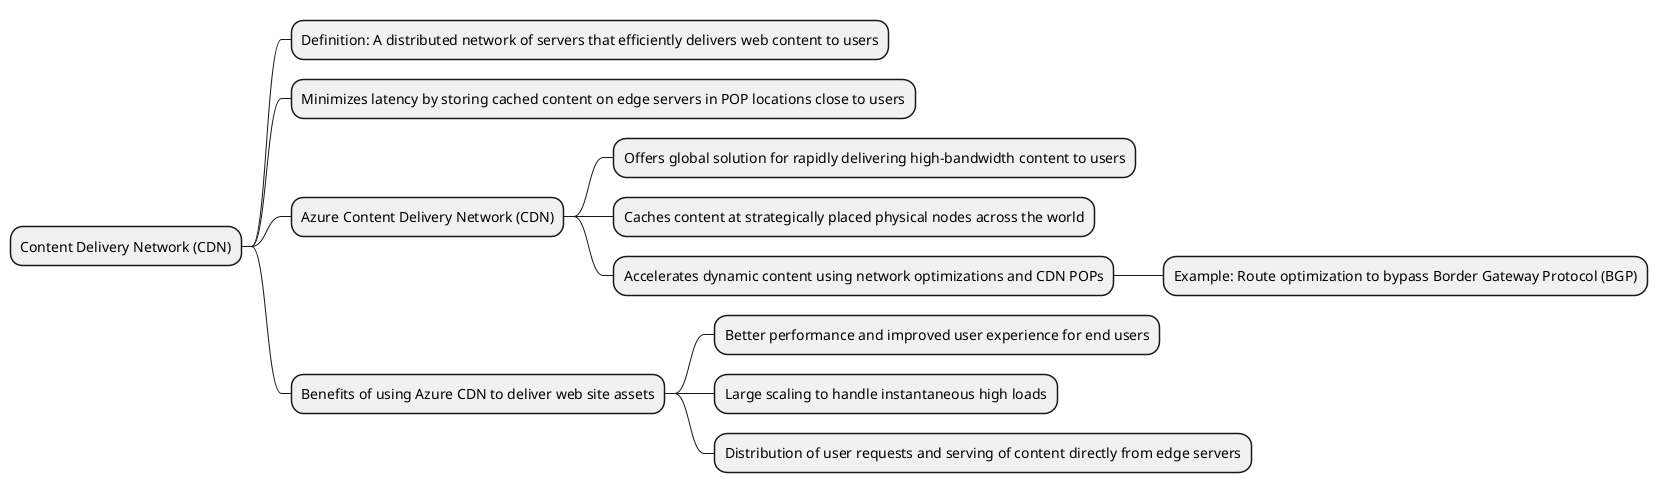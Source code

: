 @startmindmap
* Content Delivery Network (CDN)
** Definition: A distributed network of servers that efficiently delivers web content to users
** Minimizes latency by storing cached content on edge servers in POP locations close to users
** Azure Content Delivery Network (CDN)
*** Offers global solution for rapidly delivering high-bandwidth content to users
*** Caches content at strategically placed physical nodes across the world
*** Accelerates dynamic content using network optimizations and CDN POPs
**** Example: Route optimization to bypass Border Gateway Protocol (BGP)
** Benefits of using Azure CDN to deliver web site assets
*** Better performance and improved user experience for end users
*** Large scaling to handle instantaneous high loads
*** Distribution of user requests and serving of content directly from edge servers
@endmindmap
